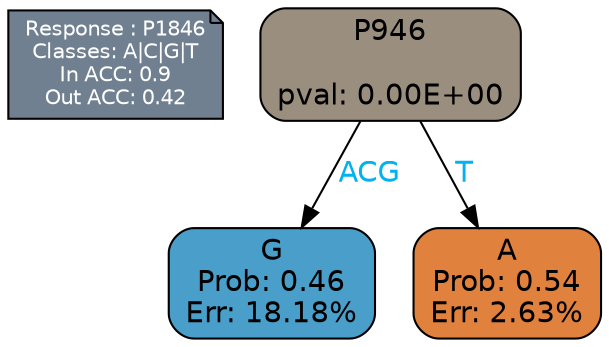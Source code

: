 digraph Tree {
node [shape=box, style="filled, rounded", color="black", fontname=helvetica] ;
graph [ranksep=equally, splines=polylines, bgcolor=transparent, dpi=600] ;
edge [fontname=helvetica] ;
LEGEND [label="Response : P1846
Classes: A|C|G|T
In ACC: 0.9
Out ACC: 0.42
",shape=note,align=left,style=filled,fillcolor="slategray",fontcolor="white",fontsize=10];1 [label="P946

pval: 0.00E+00", fillcolor="#9a8f7f"] ;
2 [label="G
Prob: 0.46
Err: 18.18%", fillcolor="#499eca"] ;
3 [label="A
Prob: 0.54
Err: 2.63%", fillcolor="#e0813d"] ;
1 -> 2 [label="ACG",fontcolor=deepskyblue2] ;
1 -> 3 [label="T",fontcolor=deepskyblue2] ;
{rank = same; 2;3;}{rank = same; LEGEND;1;}}